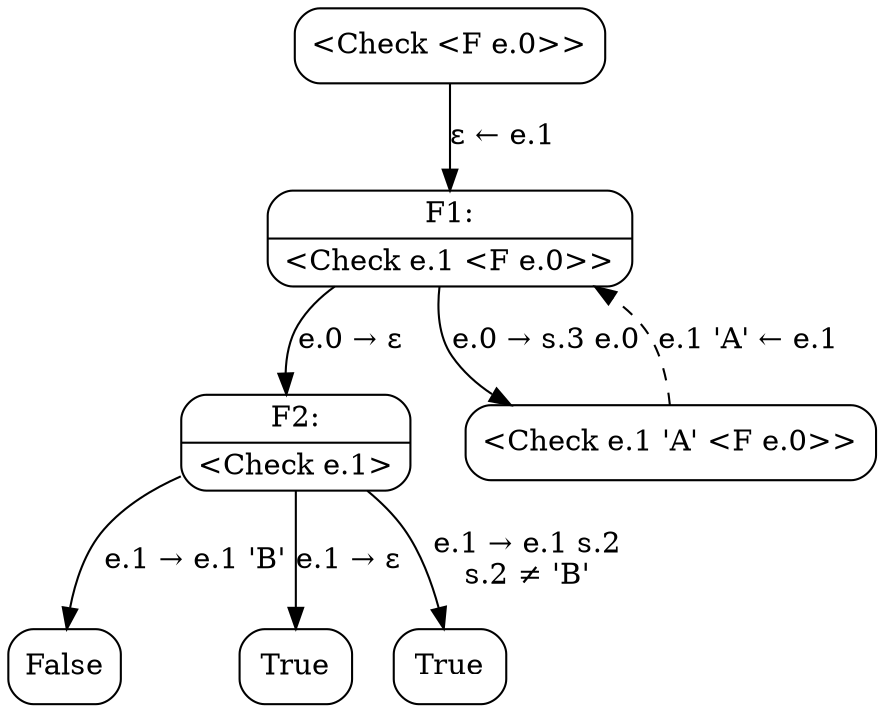 digraph {
  node [shape=box, style=rounded];

  C0 [label="<Check <F e.0>>"];
  F1 [shape=record, label="{F1:|\<Check e.1 \<F e.0\>\>}"];
  C0 -> F1 [label="ε ← e.1"];
  F2 [shape=record, label="{F2:|\<Check e.1\>}"];
  F1 -> F2 [label="e.0 → ε"];
  C3 [label="False"];
  F2 -> C3 [label="e.1 → e.1 'B'"];
  C4 [label="True"];
  F2 -> C4 [label="e.1 → ε"];
  C5 [label="True"];
  F2 -> C5 [label="e.1 → e.1 s.2\ns.2 ≠ 'B'"];
  C6 [label="<Check e.1 'A' <F e.0>>"];
  F1 -> C6 [label="e.0 → s.3 e.0"];
  C6 -> F1 [style="dashed", label="e.1 'A' ← e.1"];
}
